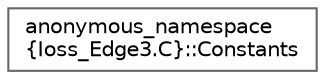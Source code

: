 digraph "Graphical Class Hierarchy"
{
 // INTERACTIVE_SVG=YES
 // LATEX_PDF_SIZE
  bgcolor="transparent";
  edge [fontname=Helvetica,fontsize=10,labelfontname=Helvetica,labelfontsize=10];
  node [fontname=Helvetica,fontsize=10,shape=box,height=0.2,width=0.4];
  rankdir="LR";
  Node0 [id="Node000000",label="anonymous_namespace\l\{Ioss_Edge3.C\}::Constants",height=0.2,width=0.4,color="grey40", fillcolor="white", style="filled",URL="$structanonymous__namespace_02Ioss__Edge3_8C_03_1_1Constants.html",tooltip=" "];
}
